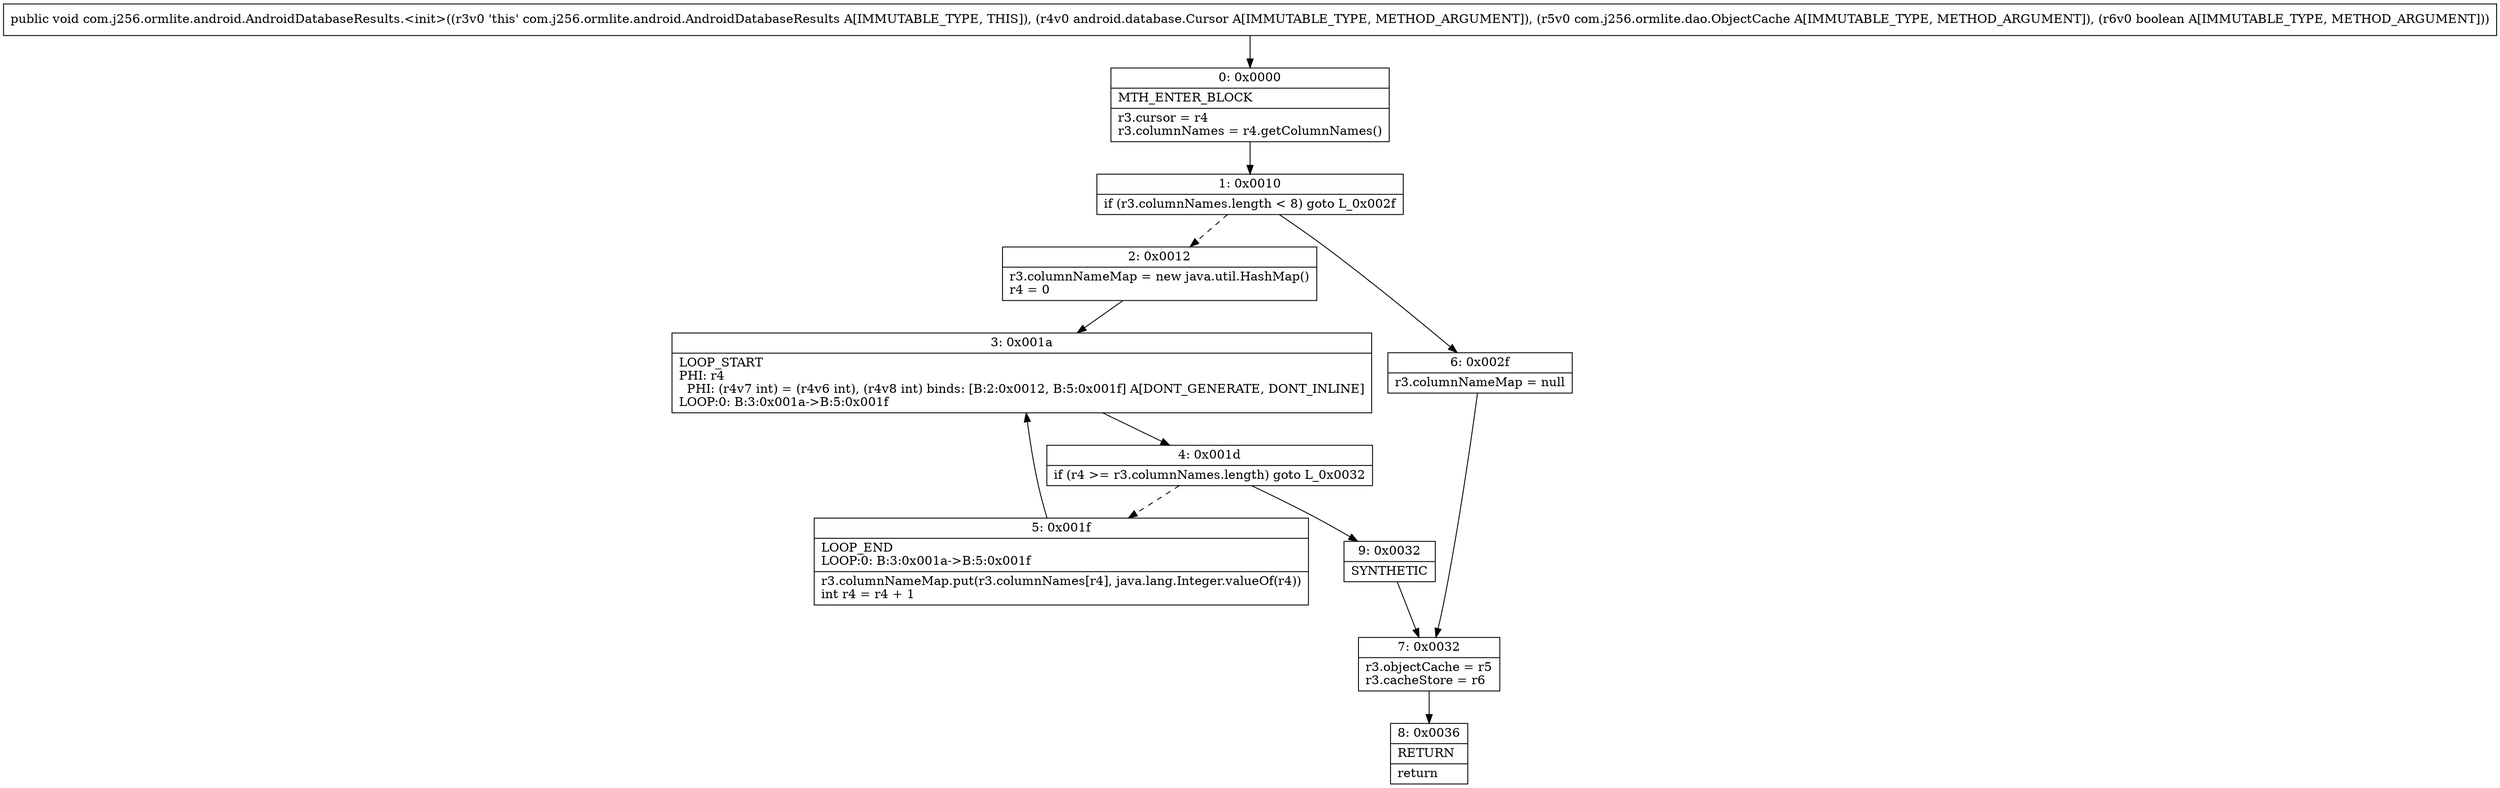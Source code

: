 digraph "CFG forcom.j256.ormlite.android.AndroidDatabaseResults.\<init\>(Landroid\/database\/Cursor;Lcom\/j256\/ormlite\/dao\/ObjectCache;Z)V" {
Node_0 [shape=record,label="{0\:\ 0x0000|MTH_ENTER_BLOCK\l|r3.cursor = r4\lr3.columnNames = r4.getColumnNames()\l}"];
Node_1 [shape=record,label="{1\:\ 0x0010|if (r3.columnNames.length \< 8) goto L_0x002f\l}"];
Node_2 [shape=record,label="{2\:\ 0x0012|r3.columnNameMap = new java.util.HashMap()\lr4 = 0\l}"];
Node_3 [shape=record,label="{3\:\ 0x001a|LOOP_START\lPHI: r4 \l  PHI: (r4v7 int) = (r4v6 int), (r4v8 int) binds: [B:2:0x0012, B:5:0x001f] A[DONT_GENERATE, DONT_INLINE]\lLOOP:0: B:3:0x001a\-\>B:5:0x001f\l}"];
Node_4 [shape=record,label="{4\:\ 0x001d|if (r4 \>= r3.columnNames.length) goto L_0x0032\l}"];
Node_5 [shape=record,label="{5\:\ 0x001f|LOOP_END\lLOOP:0: B:3:0x001a\-\>B:5:0x001f\l|r3.columnNameMap.put(r3.columnNames[r4], java.lang.Integer.valueOf(r4))\lint r4 = r4 + 1\l}"];
Node_6 [shape=record,label="{6\:\ 0x002f|r3.columnNameMap = null\l}"];
Node_7 [shape=record,label="{7\:\ 0x0032|r3.objectCache = r5\lr3.cacheStore = r6\l}"];
Node_8 [shape=record,label="{8\:\ 0x0036|RETURN\l|return\l}"];
Node_9 [shape=record,label="{9\:\ 0x0032|SYNTHETIC\l}"];
MethodNode[shape=record,label="{public void com.j256.ormlite.android.AndroidDatabaseResults.\<init\>((r3v0 'this' com.j256.ormlite.android.AndroidDatabaseResults A[IMMUTABLE_TYPE, THIS]), (r4v0 android.database.Cursor A[IMMUTABLE_TYPE, METHOD_ARGUMENT]), (r5v0 com.j256.ormlite.dao.ObjectCache A[IMMUTABLE_TYPE, METHOD_ARGUMENT]), (r6v0 boolean A[IMMUTABLE_TYPE, METHOD_ARGUMENT])) }"];
MethodNode -> Node_0;
Node_0 -> Node_1;
Node_1 -> Node_2[style=dashed];
Node_1 -> Node_6;
Node_2 -> Node_3;
Node_3 -> Node_4;
Node_4 -> Node_5[style=dashed];
Node_4 -> Node_9;
Node_5 -> Node_3;
Node_6 -> Node_7;
Node_7 -> Node_8;
Node_9 -> Node_7;
}

